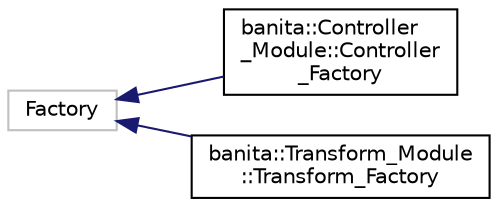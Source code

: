 digraph "Graphical Class Hierarchy"
{
 // LATEX_PDF_SIZE
  edge [fontname="Helvetica",fontsize="10",labelfontname="Helvetica",labelfontsize="10"];
  node [fontname="Helvetica",fontsize="10",shape=record];
  rankdir="LR";
  Node25 [label="Factory",height=0.2,width=0.4,color="grey75", fillcolor="white", style="filled",tooltip=" "];
  Node25 -> Node0 [dir="back",color="midnightblue",fontsize="10",style="solid",fontname="Helvetica"];
  Node0 [label="banita::Controller\l_Module::Controller\l_Factory",height=0.2,width=0.4,color="black", fillcolor="white", style="filled",URL="$dc/dcb/classbanita_1_1_controller___module_1_1_controller___factory.html",tooltip="Factory of the controller module."];
  Node25 -> Node27 [dir="back",color="midnightblue",fontsize="10",style="solid",fontname="Helvetica"];
  Node27 [label="banita::Transform_Module\l::Transform_Factory",height=0.2,width=0.4,color="black", fillcolor="white", style="filled",URL="$dd/d3f/classbanita_1_1_transform___module_1_1_transform___factory.html",tooltip="Factory of the transform module."];
}
